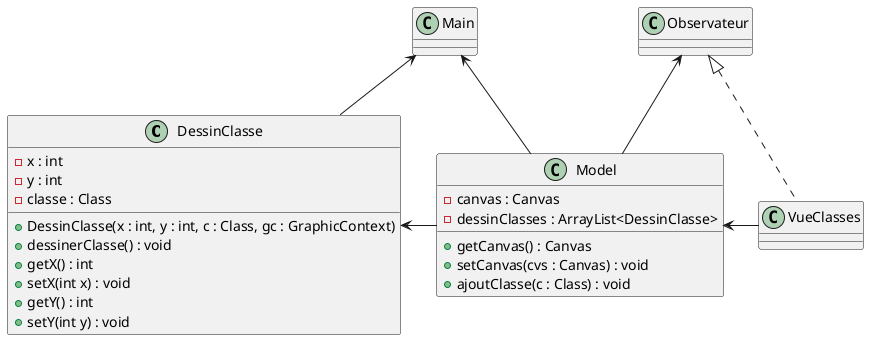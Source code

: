 @startuml
'https://plantuml.com/class-diagram

class DessinClasse{
- x : int
- y : int
- classe : Class
+ DessinClasse(x : int, y : int, c : Class, gc : GraphicContext)
+ dessinerClasse() : void
+ getX() : int
+ setX(int x) : void
+ getY() : int
+ setY(int y) : void
}

class VueClasses

class Model{
- canvas : Canvas
- dessinClasses : ArrayList<DessinClasse>
+ getCanvas() : Canvas
+ setCanvas(cvs : Canvas) : void
+ ajoutClasse(c : Class) : void
}

Observateur <-- Model
Observateur <|.. VueClasses
DessinClasse <- Model
Model <- VueClasses
Main <-- Model
Main <-- DessinClasse
@enduml